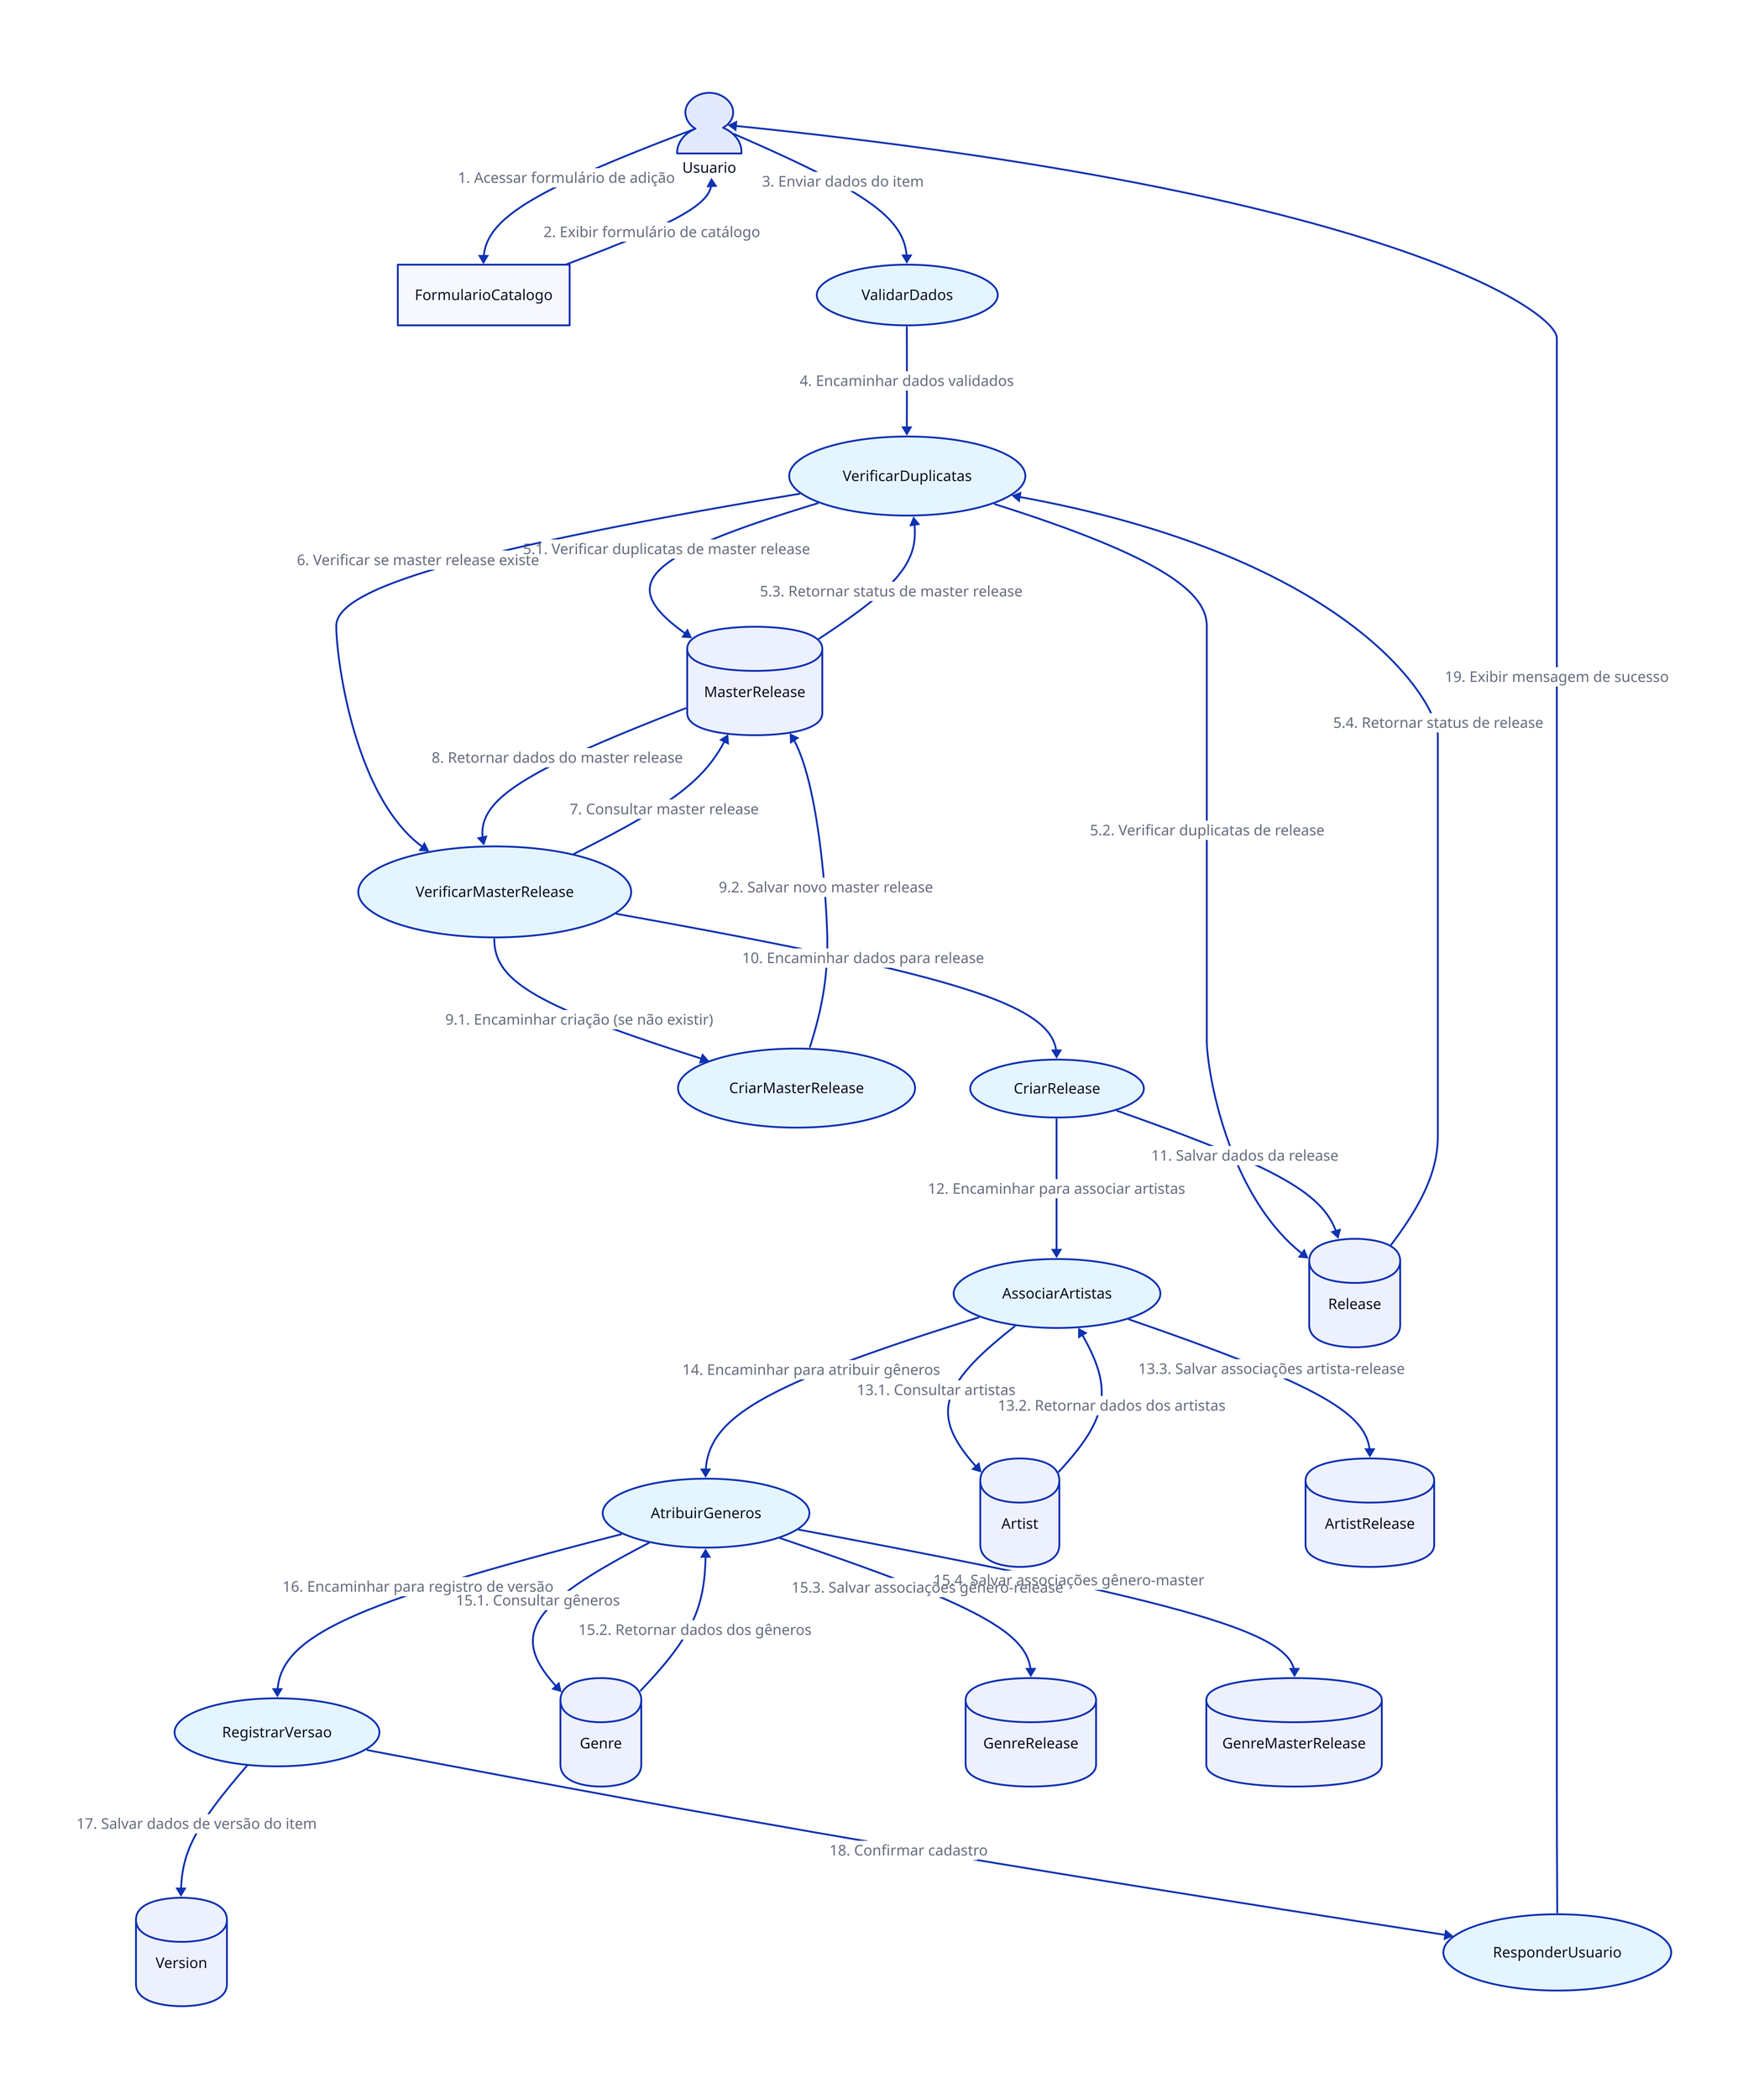 Usuario: {
  shape: person
}

FormularioCatalogo: {
  shape: rectangle
}

ValidarDados: {
  shape: oval
  style.fill: "#E5F5FF"
}

VerificarDuplicatas: {
  shape: oval
  style.fill: "#E5F5FF"
}

VerificarMasterRelease: {
  shape: oval
  style.fill: "#E5F5FF"
}

CriarMasterRelease: {
  shape: oval
  style.fill: "#E5F5FF"
}

CriarRelease: {
  shape: oval
  style.fill: "#E5F5FF"
}

AssociarArtistas: {
  shape: oval
  style.fill: "#E5F5FF"
}

AtribuirGeneros: {
  shape: oval
  style.fill: "#E5F5FF"
}

RegistrarVersao: {
  shape: oval
  style.fill: "#E5F5FF"
}

ResponderUsuario: {
  shape: oval
  style.fill: "#E5F5FF"
}

MasterRelease: {
  shape: cylinder
}

Release: {
  shape: cylinder
}

Artist: {
  shape: cylinder
}

ArtistRelease: {
  shape: cylinder
}

Genre: {
  shape: cylinder
}

GenreRelease: {
  shape: cylinder
}

GenreMasterRelease: {
  shape: cylinder
}

Version: {
  shape: cylinder
}

Usuario -> FormularioCatalogo: "1. Acessar formulário de adição"
FormularioCatalogo -> Usuario: "2. Exibir formulário de catálogo"
Usuario -> ValidarDados: "3. Enviar dados do item"
ValidarDados -> VerificarDuplicatas: "4. Encaminhar dados validados"
VerificarDuplicatas -> MasterRelease: "5.1. Verificar duplicatas de master release"
VerificarDuplicatas -> Release: "5.2. Verificar duplicatas de release"
MasterRelease -> VerificarDuplicatas: "5.3. Retornar status de master release"
Release -> VerificarDuplicatas: "5.4. Retornar status de release"
VerificarDuplicatas -> VerificarMasterRelease: "6. Verificar se master release existe"
VerificarMasterRelease -> MasterRelease: "7. Consultar master release"
MasterRelease -> VerificarMasterRelease: "8. Retornar dados do master release"
VerificarMasterRelease -> CriarMasterRelease: "9.1. Encaminhar criação (se não existir)"
CriarMasterRelease -> MasterRelease: "9.2. Salvar novo master release"
VerificarMasterRelease -> CriarRelease: "10. Encaminhar dados para release"
CriarRelease -> Release: "11. Salvar dados da release"
CriarRelease -> AssociarArtistas: "12. Encaminhar para associar artistas"
AssociarArtistas -> Artist: "13.1. Consultar artistas"
Artist -> AssociarArtistas: "13.2. Retornar dados dos artistas"
AssociarArtistas -> ArtistRelease: "13.3. Salvar associações artista-release"
AssociarArtistas -> AtribuirGeneros: "14. Encaminhar para atribuir gêneros"
AtribuirGeneros -> Genre: "15.1. Consultar gêneros"
Genre -> AtribuirGeneros: "15.2. Retornar dados dos gêneros"
AtribuirGeneros -> GenreRelease: "15.3. Salvar associações gênero-release"
AtribuirGeneros -> GenreMasterRelease: "15.4. Salvar associações gênero-master"
AtribuirGeneros -> RegistrarVersao: "16. Encaminhar para registro de versão"
RegistrarVersao -> Version: "17. Salvar dados de versão do item"
RegistrarVersao -> ResponderUsuario: "18. Confirmar cadastro"
ResponderUsuario -> Usuario: "19. Exibir mensagem de sucesso"
